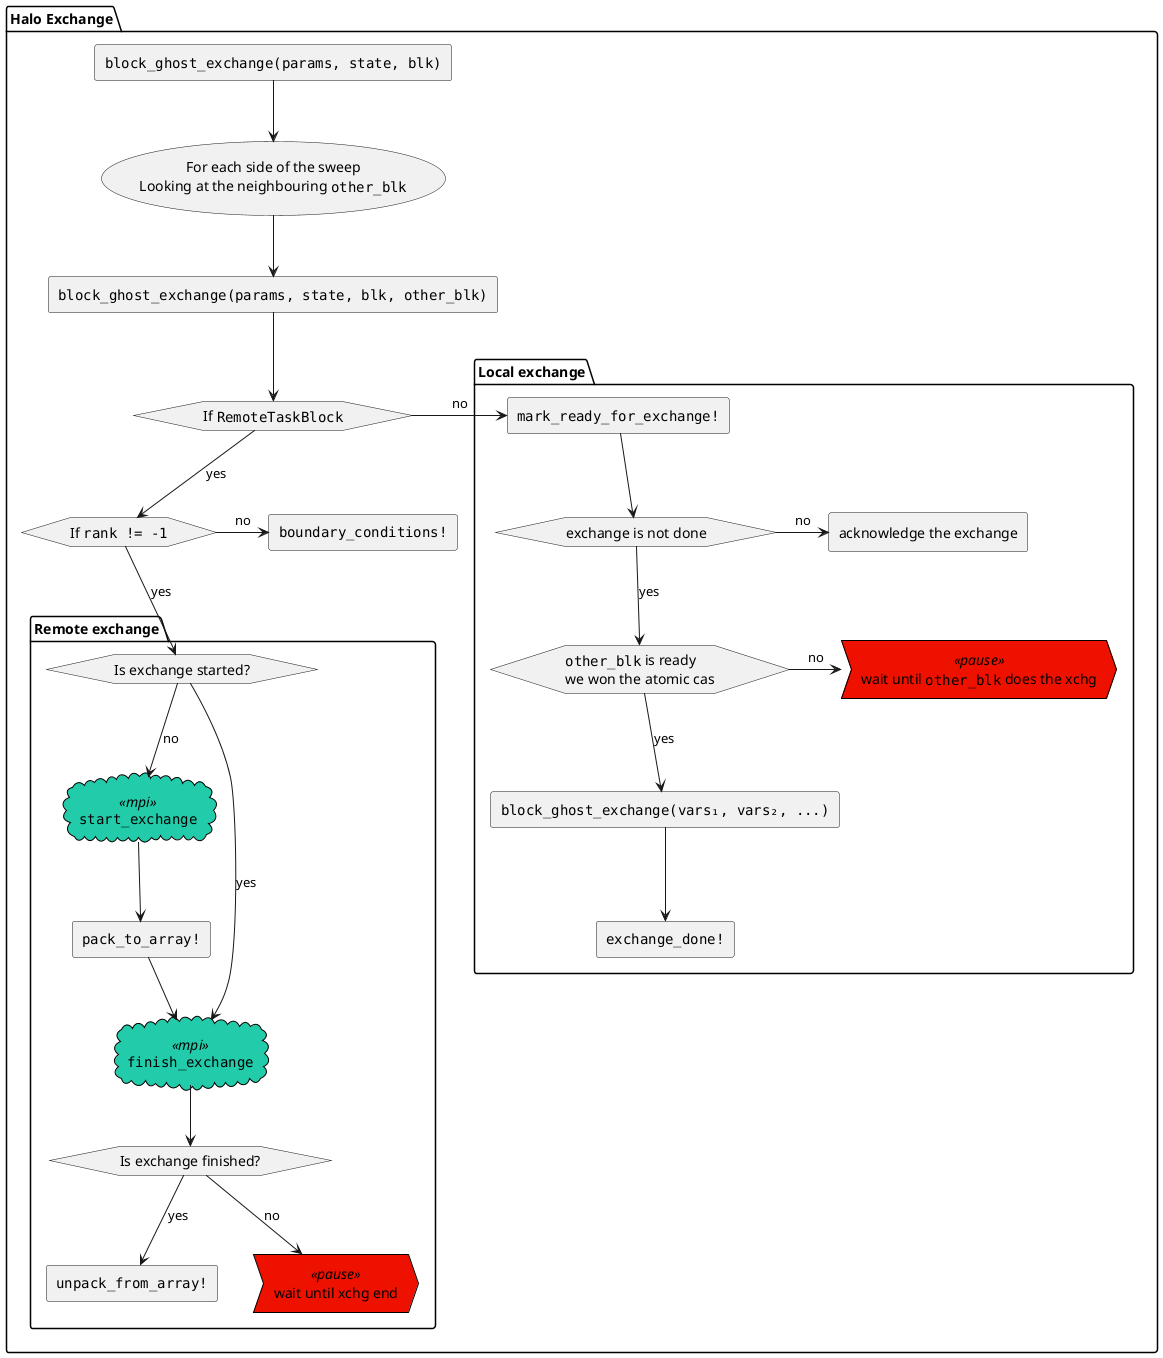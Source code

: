 @startuml Armon.jl#halo_exchange

<style>
.mpi {
  BackGroundColor #22ccaa
  LineThickness 1
  LineColor black
}

.pause {
  BackGroundColor #ee1100
  LineThickness 1
  LineColor black
}
</style>

package "Halo Exchange" as pkg_halo_exchange {

    rectangle """block_ghost_exchange(params, state, blk)""" as block_ghost_exchange
    usecase xchg_side_loop [
        For each side of the sweep
        Looking at the neighbouring ""other_blk""
    ]
    rectangle """block_ghost_exchange(params, state, blk, other_blk)""" as block_ghost_exchange_blk_other

    [block_ghost_exchange] --> [xchg_side_loop]
    [xchg_side_loop] --> [block_ghost_exchange_blk_other]

    package "Local exchange" {
        rectangle """mark_ready_for_exchange!""" as local_xchg_mark_ready
        hexagon cond_do_local_xchg [
            exchange is not done
        ]
        rectangle "acknowledge the exchange" as ack_local_xchg
        hexagon cond_local_xchg [
            ""other_blk"" is ready
            we won the atomic cas
        ]
        rectangle """block_ghost_exchange(vars₁, vars₂, ...)""" as block_ghost_exchange_blk_blk
        rectangle """exchange_done!""" as local_xchg_done

        process "wait until ""other_blk"" does the xchg" << pause >> as local_xchg_pause

        [local_xchg_mark_ready] --> [cond_do_local_xchg]
        [cond_do_local_xchg] -right-> [ack_local_xchg] : no
        [cond_do_local_xchg] --> [cond_local_xchg] : yes
        [cond_local_xchg] -right-> [local_xchg_pause] : no
        [cond_local_xchg] --> [block_ghost_exchange_blk_blk] : yes
        [block_ghost_exchange_blk_blk] --> [local_xchg_done]
    }

    package "Remote exchange" {
        hexagon "Is exchange started?" as cond_xchg_start

        rectangle """pack_to_array!""" as pack_to_array
        rectangle """unpack_from_array!""" as unpack_from_array
        cloud """start_exchange""" << mpi >> as start_exchange
        cloud """finish_exchange""" << mpi >> as finish_exchange

        hexagon "Is exchange finished?" as cond_xchg_end
        process "wait until xchg end" << pause >> as xchg_pause

        [cond_xchg_start] --> [start_exchange] : no
        [cond_xchg_start] --> [finish_exchange] : yes

        [start_exchange] --> [pack_to_array]
        [pack_to_array] --> [finish_exchange]
        [finish_exchange] --> [cond_xchg_end]

        [cond_xchg_end] --> [xchg_pause] : no
        [cond_xchg_end] --> [unpack_from_array] : yes
    }

    hexagon "If ""RemoteTaskBlock""" as cond_remote
    hexagon "If ""rank != -1""" as cond_global_bc
    rectangle """boundary_conditions!""" as global_bc

    block_ghost_exchange_blk_other --> cond_remote
    cond_remote --> cond_global_bc : yes
    cond_remote -right-> local_xchg_mark_ready : no
    cond_global_bc --> cond_xchg_start : yes
    cond_global_bc -right-> global_bc : no
}

@enduml
